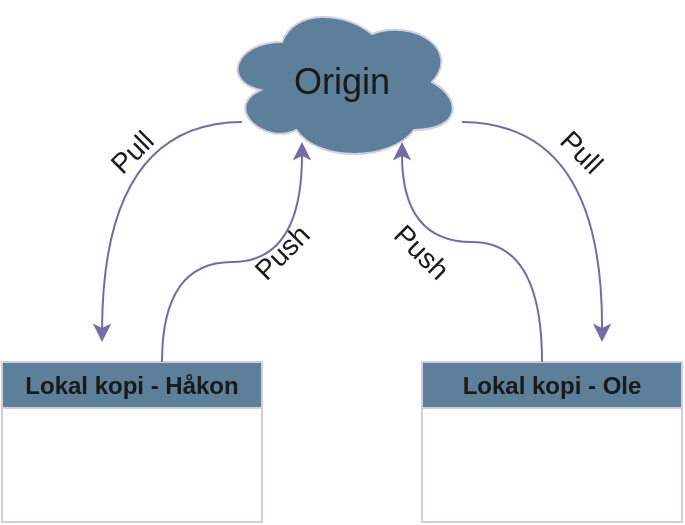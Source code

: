 <mxfile version="24.6.4" type="github">
  <diagram name="Page-1" id="NABf4tZMn-3HGnSi-JN9">
    <mxGraphModel dx="1354" dy="792" grid="1" gridSize="10" guides="1" tooltips="1" connect="1" arrows="1" fold="1" page="1" pageScale="1" pageWidth="827" pageHeight="1169" math="0" shadow="0">
      <root>
        <mxCell id="0" />
        <mxCell id="1" parent="0" />
        <mxCell id="rFjIetVySwr2K3868F6G-1" value="&lt;font style=&quot;font-size: 18px;&quot;&gt;Origin&lt;/font&gt;" style="ellipse;shape=cloud;whiteSpace=wrap;html=1;labelBackgroundColor=none;fillColor=#5D7F99;strokeColor=#D0CEE2;fontColor=#1A1A1A;" vertex="1" parent="1">
          <mxGeometry x="340" y="100" width="120" height="80" as="geometry" />
        </mxCell>
        <mxCell id="rFjIetVySwr2K3868F6G-2" value="&lt;div&gt;Lokal kopi - Håkon&lt;br&gt;&lt;/div&gt;" style="swimlane;whiteSpace=wrap;html=1;labelBackgroundColor=none;fillColor=#5D7F99;strokeColor=#D0CEE2;fontColor=#1A1A1A;" vertex="1" parent="1">
          <mxGeometry x="230" y="280" width="130" height="80" as="geometry" />
        </mxCell>
        <mxCell id="rFjIetVySwr2K3868F6G-3" value="&lt;div&gt;Lokal kopi - Ole&lt;/div&gt;" style="swimlane;whiteSpace=wrap;html=1;labelBackgroundColor=none;fillColor=#5D7F99;strokeColor=#D0CEE2;fontColor=#1A1A1A;" vertex="1" parent="1">
          <mxGeometry x="440" y="280" width="130" height="80" as="geometry" />
        </mxCell>
        <mxCell id="rFjIetVySwr2K3868F6G-7" value="" style="endArrow=classic;html=1;rounded=0;edgeStyle=orthogonalEdgeStyle;curved=1;labelBackgroundColor=none;strokeColor=#736CA8;fontColor=default;" edge="1" parent="1">
          <mxGeometry width="50" height="50" relative="1" as="geometry">
            <mxPoint x="350" y="160" as="sourcePoint" />
            <mxPoint x="280" y="270" as="targetPoint" />
          </mxGeometry>
        </mxCell>
        <mxCell id="rFjIetVySwr2K3868F6G-8" value="" style="endArrow=classic;html=1;rounded=0;edgeStyle=orthogonalEdgeStyle;curved=1;labelBackgroundColor=none;strokeColor=#736CA8;fontColor=default;" edge="1" parent="1">
          <mxGeometry width="50" height="50" relative="1" as="geometry">
            <mxPoint x="310" y="280" as="sourcePoint" />
            <mxPoint x="380" y="170" as="targetPoint" />
            <Array as="points">
              <mxPoint x="310" y="230" />
            </Array>
          </mxGeometry>
        </mxCell>
        <mxCell id="rFjIetVySwr2K3868F6G-9" value="&lt;div&gt;&lt;font style=&quot;font-size: 14px;&quot;&gt;Pull&lt;/font&gt;&lt;/div&gt;" style="text;html=1;align=center;verticalAlign=middle;whiteSpace=wrap;rounded=0;rotation=-45;labelBackgroundColor=none;fontColor=#1A1A1A;" vertex="1" parent="1">
          <mxGeometry x="265" y="160" width="60" height="30" as="geometry" />
        </mxCell>
        <mxCell id="rFjIetVySwr2K3868F6G-11" value="&lt;font style=&quot;font-size: 14px;&quot;&gt;Push&lt;/font&gt;" style="text;html=1;align=center;verticalAlign=middle;whiteSpace=wrap;rounded=0;rotation=-45;labelBackgroundColor=none;fontColor=#1A1A1A;" vertex="1" parent="1">
          <mxGeometry x="340" y="210" width="60" height="30" as="geometry" />
        </mxCell>
        <mxCell id="rFjIetVySwr2K3868F6G-19" value="" style="endArrow=classic;html=1;rounded=0;edgeStyle=orthogonalEdgeStyle;curved=1;labelBackgroundColor=none;strokeColor=#736CA8;fontColor=default;" edge="1" parent="1">
          <mxGeometry width="50" height="50" relative="1" as="geometry">
            <mxPoint x="460" y="160" as="sourcePoint" />
            <mxPoint x="530" y="270" as="targetPoint" />
          </mxGeometry>
        </mxCell>
        <mxCell id="rFjIetVySwr2K3868F6G-20" value="" style="endArrow=classic;html=1;rounded=0;edgeStyle=orthogonalEdgeStyle;curved=1;labelBackgroundColor=none;strokeColor=#736CA8;fontColor=default;" edge="1" parent="1">
          <mxGeometry width="50" height="50" relative="1" as="geometry">
            <mxPoint x="500" y="280" as="sourcePoint" />
            <mxPoint x="430" y="170" as="targetPoint" />
            <Array as="points">
              <mxPoint x="430" y="220" />
            </Array>
          </mxGeometry>
        </mxCell>
        <mxCell id="rFjIetVySwr2K3868F6G-21" value="&lt;div&gt;&lt;font style=&quot;font-size: 14px;&quot;&gt;Pull&lt;/font&gt;&lt;/div&gt;" style="text;html=1;align=center;verticalAlign=middle;whiteSpace=wrap;rounded=0;rotation=45;flipV=0;flipH=1;labelBackgroundColor=none;fontColor=#1A1A1A;" vertex="1" parent="1">
          <mxGeometry x="490" y="160" width="60" height="30" as="geometry" />
        </mxCell>
        <mxCell id="rFjIetVySwr2K3868F6G-22" value="&lt;font style=&quot;font-size: 14px;&quot;&gt;Push&lt;/font&gt;" style="text;html=1;align=center;verticalAlign=middle;whiteSpace=wrap;rounded=0;rotation=45;labelBackgroundColor=none;fontColor=#1A1A1A;" vertex="1" parent="1">
          <mxGeometry x="410" y="210" width="60" height="30" as="geometry" />
        </mxCell>
      </root>
    </mxGraphModel>
  </diagram>
</mxfile>
